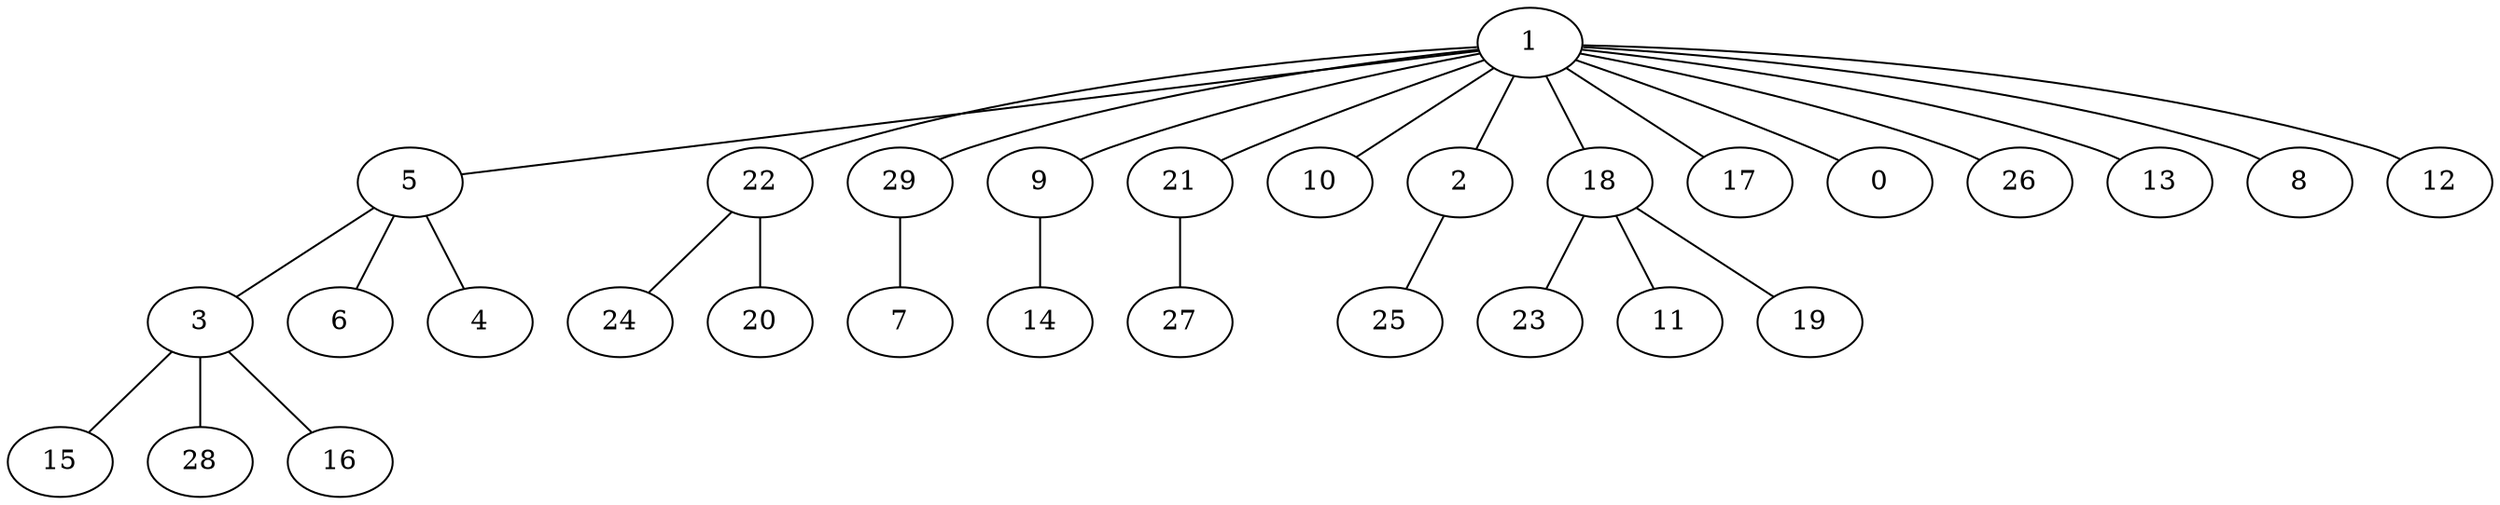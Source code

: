 graph {

1--5   
1--22   
1--29   
1--9   
1--21   
1--10   
1--2   
1--18   
1--17   
5--3   
1--0   
1--26   
1--13   
29--7   
1--8   
1--12   
5--6   
9--14   
21--27   
22--24   
22--20   
18--23   
18--11   
3--15   
18--19   
2--25   
3--28   
3--16   
5--4   
}
